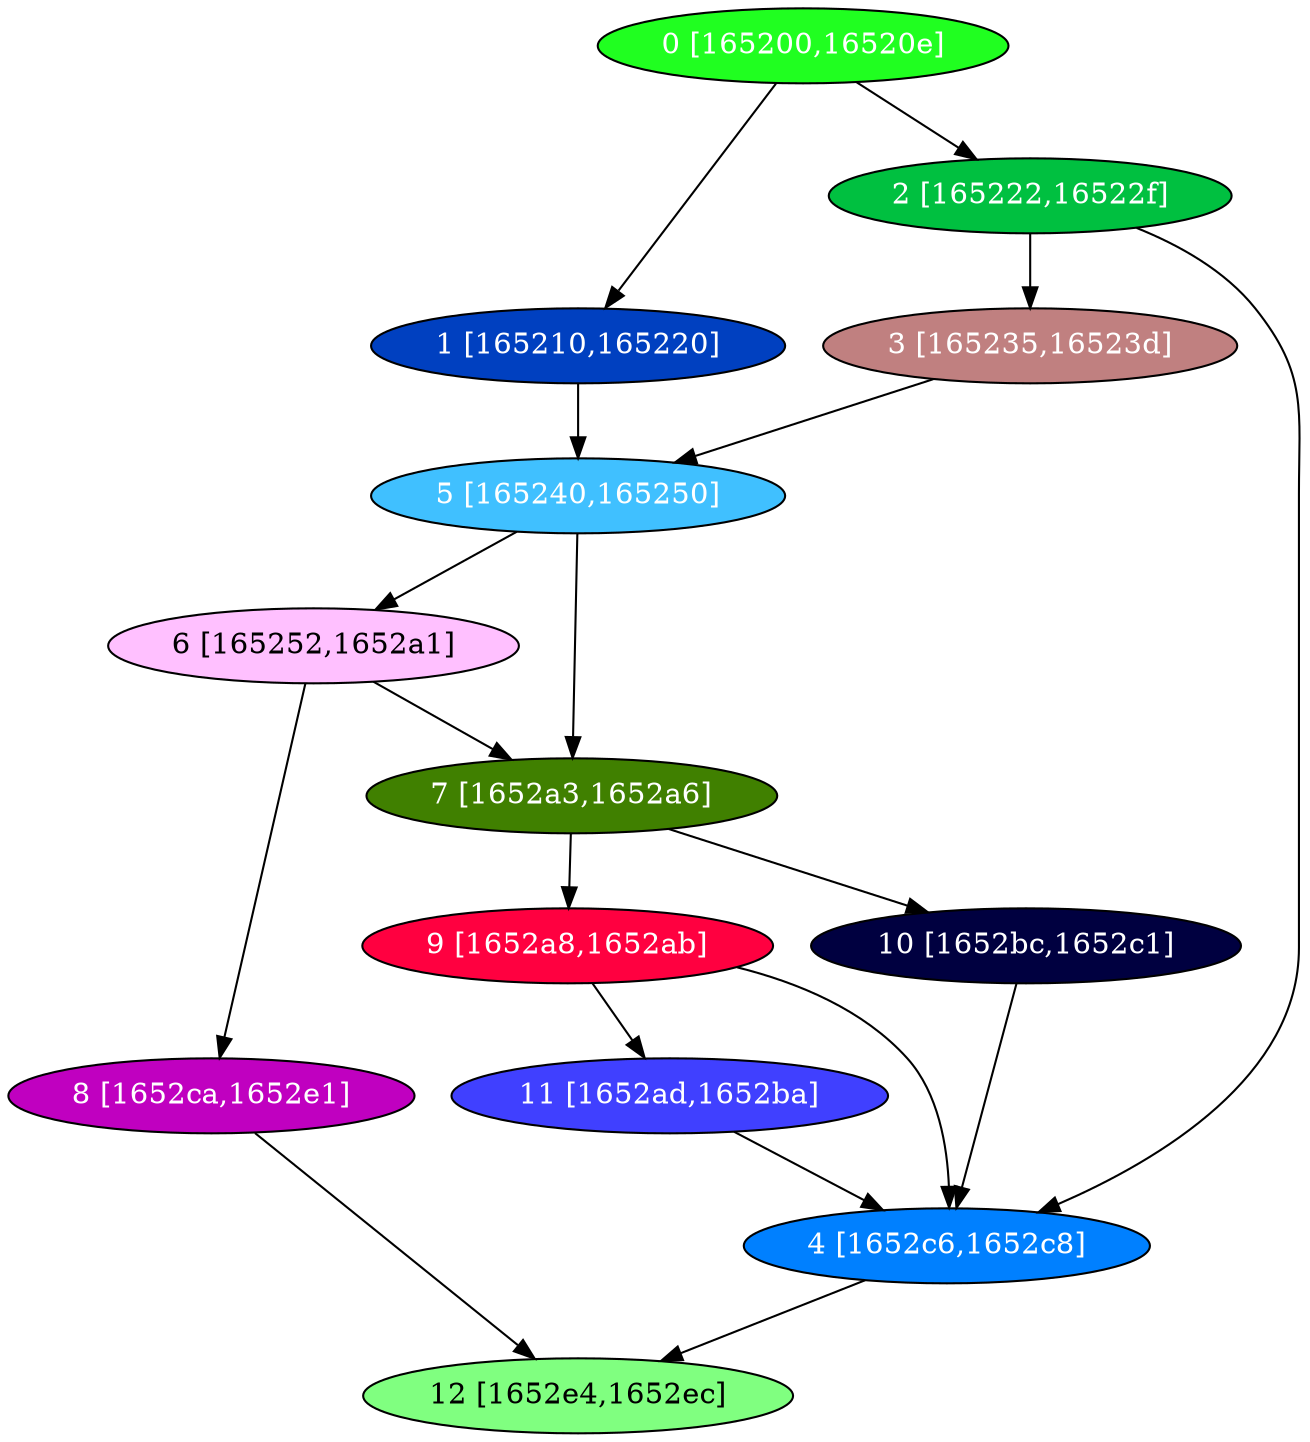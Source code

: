 diGraph libnss3{
	libnss3_0  [style=filled fillcolor="#20FF20" fontcolor="#ffffff" shape=oval label="0 [165200,16520e]"]
	libnss3_1  [style=filled fillcolor="#0040C0" fontcolor="#ffffff" shape=oval label="1 [165210,165220]"]
	libnss3_2  [style=filled fillcolor="#00C040" fontcolor="#ffffff" shape=oval label="2 [165222,16522f]"]
	libnss3_3  [style=filled fillcolor="#C08080" fontcolor="#ffffff" shape=oval label="3 [165235,16523d]"]
	libnss3_4  [style=filled fillcolor="#0080FF" fontcolor="#ffffff" shape=oval label="4 [1652c6,1652c8]"]
	libnss3_5  [style=filled fillcolor="#40C0FF" fontcolor="#ffffff" shape=oval label="5 [165240,165250]"]
	libnss3_6  [style=filled fillcolor="#FFC0FF" fontcolor="#000000" shape=oval label="6 [165252,1652a1]"]
	libnss3_7  [style=filled fillcolor="#408000" fontcolor="#ffffff" shape=oval label="7 [1652a3,1652a6]"]
	libnss3_8  [style=filled fillcolor="#C000C0" fontcolor="#ffffff" shape=oval label="8 [1652ca,1652e1]"]
	libnss3_9  [style=filled fillcolor="#FF0040" fontcolor="#ffffff" shape=oval label="9 [1652a8,1652ab]"]
	libnss3_a  [style=filled fillcolor="#000040" fontcolor="#ffffff" shape=oval label="10 [1652bc,1652c1]"]
	libnss3_b  [style=filled fillcolor="#4040FF" fontcolor="#ffffff" shape=oval label="11 [1652ad,1652ba]"]
	libnss3_c  [style=filled fillcolor="#80FF80" fontcolor="#000000" shape=oval label="12 [1652e4,1652ec]"]

	libnss3_0 -> libnss3_1
	libnss3_0 -> libnss3_2
	libnss3_1 -> libnss3_5
	libnss3_2 -> libnss3_3
	libnss3_2 -> libnss3_4
	libnss3_3 -> libnss3_5
	libnss3_4 -> libnss3_c
	libnss3_5 -> libnss3_6
	libnss3_5 -> libnss3_7
	libnss3_6 -> libnss3_7
	libnss3_6 -> libnss3_8
	libnss3_7 -> libnss3_9
	libnss3_7 -> libnss3_a
	libnss3_8 -> libnss3_c
	libnss3_9 -> libnss3_4
	libnss3_9 -> libnss3_b
	libnss3_a -> libnss3_4
	libnss3_b -> libnss3_4
}